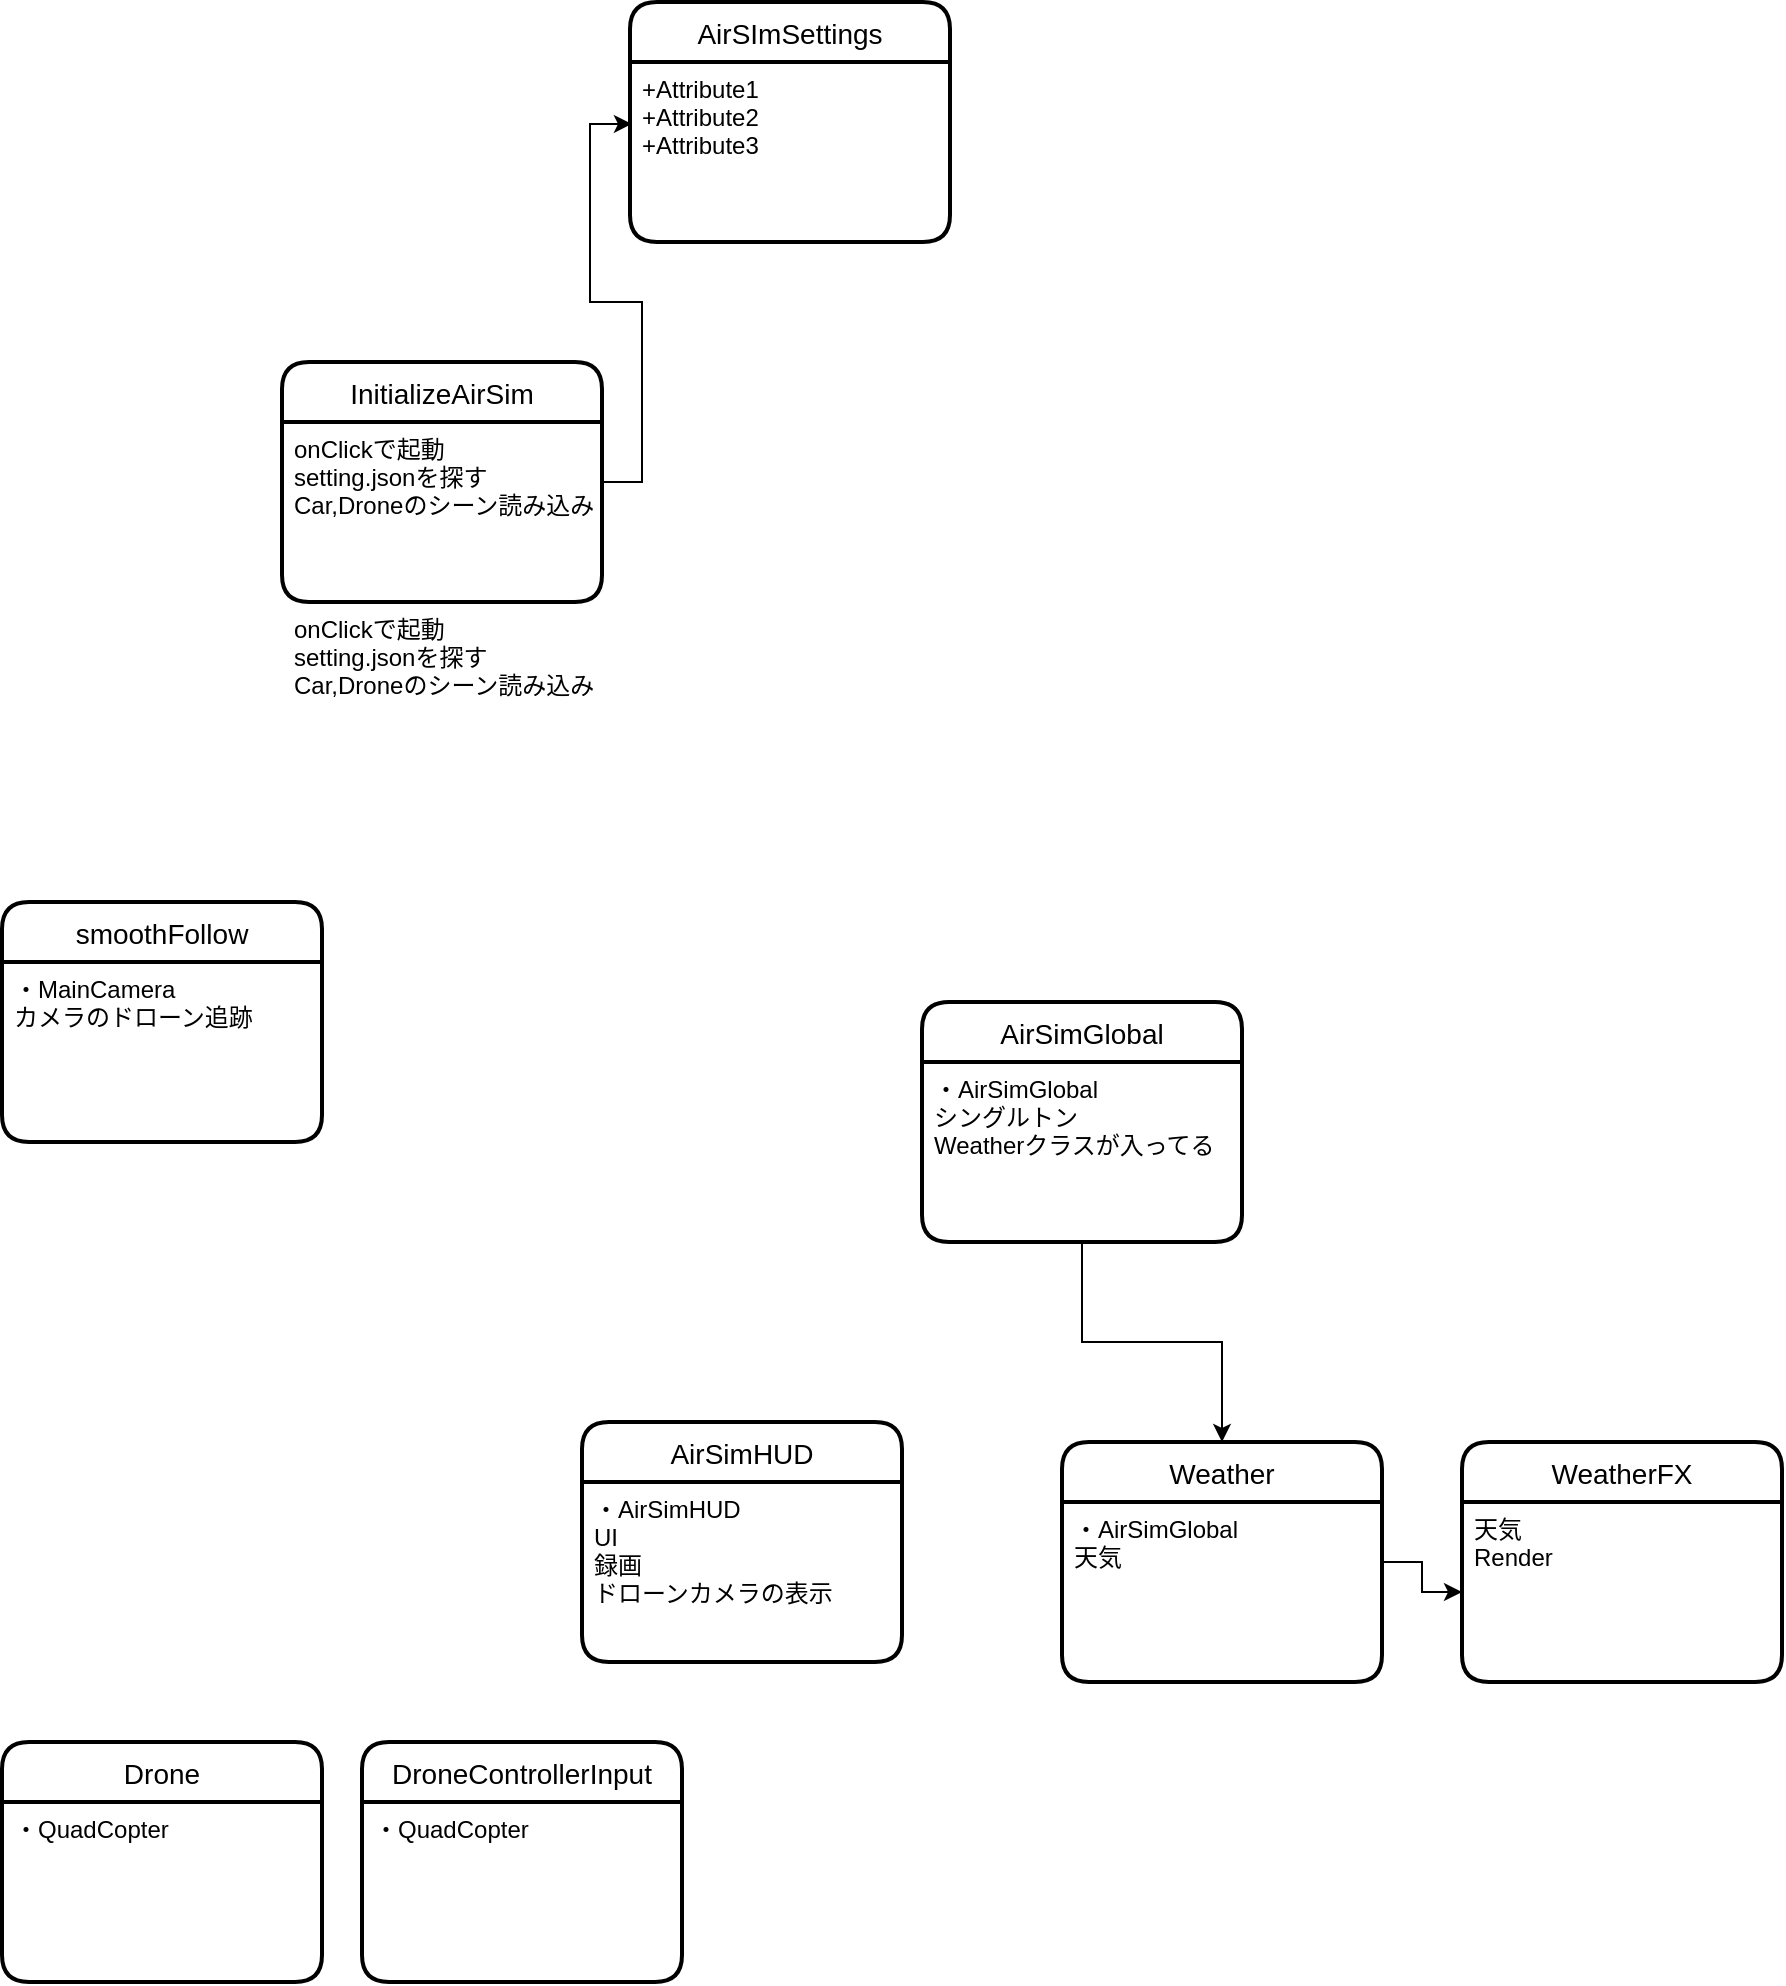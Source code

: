<mxfile version="15.2.7" type="github">
  <diagram id="2j-dnvrhPGZeGhH3VrNi" name="ページ1">
    <mxGraphModel dx="753" dy="648" grid="1" gridSize="10" guides="1" tooltips="1" connect="1" arrows="1" fold="1" page="1" pageScale="1" pageWidth="1200" pageHeight="1600" math="0" shadow="0">
      <root>
        <mxCell id="0" />
        <mxCell id="1" parent="0" />
        <mxCell id="V0Zn2ncvvBvBfi_nPmDr-26" style="edgeStyle=orthogonalEdgeStyle;rounded=0;orthogonalLoop=1;jettySize=auto;html=1;entryX=0.006;entryY=0.344;entryDx=0;entryDy=0;entryPerimeter=0;" parent="1" source="V0Zn2ncvvBvBfi_nPmDr-18" target="V0Zn2ncvvBvBfi_nPmDr-22" edge="1">
          <mxGeometry relative="1" as="geometry" />
        </mxCell>
        <mxCell id="V0Zn2ncvvBvBfi_nPmDr-18" value="InitializeAirSim" style="swimlane;childLayout=stackLayout;horizontal=1;startSize=30;horizontalStack=0;rounded=1;fontSize=14;fontStyle=0;strokeWidth=2;resizeParent=0;resizeLast=1;shadow=0;dashed=0;align=center;" parent="1" vertex="1">
          <mxGeometry x="240" y="230" width="160" height="120" as="geometry" />
        </mxCell>
        <mxCell id="V0Zn2ncvvBvBfi_nPmDr-19" value="onClickで起動&#xa;setting.jsonを探す&#xa;Car,Droneのシーン読み込み" style="align=left;strokeColor=none;fillColor=none;spacingLeft=4;fontSize=12;verticalAlign=top;resizable=0;rotatable=0;part=1;" parent="V0Zn2ncvvBvBfi_nPmDr-18" vertex="1">
          <mxGeometry y="30" width="160" height="90" as="geometry" />
        </mxCell>
        <mxCell id="V0Zn2ncvvBvBfi_nPmDr-23" value="onClickで起動&#xa;setting.jsonを探す&#xa;Car,Droneのシーン読み込み" style="align=left;strokeColor=none;fillColor=none;spacingLeft=4;fontSize=12;verticalAlign=top;resizable=0;rotatable=0;part=1;" parent="V0Zn2ncvvBvBfi_nPmDr-18" vertex="1">
          <mxGeometry y="120" width="160" as="geometry" />
        </mxCell>
        <mxCell id="V0Zn2ncvvBvBfi_nPmDr-21" value="AirSImSettings" style="swimlane;childLayout=stackLayout;horizontal=1;startSize=30;horizontalStack=0;rounded=1;fontSize=14;fontStyle=0;strokeWidth=2;resizeParent=0;resizeLast=1;shadow=0;dashed=0;align=center;" parent="1" vertex="1">
          <mxGeometry x="414" y="50" width="160" height="120" as="geometry" />
        </mxCell>
        <mxCell id="V0Zn2ncvvBvBfi_nPmDr-22" value="+Attribute1&#xa;+Attribute2&#xa;+Attribute3" style="align=left;strokeColor=none;fillColor=none;spacingLeft=4;fontSize=12;verticalAlign=top;resizable=0;rotatable=0;part=1;" parent="V0Zn2ncvvBvBfi_nPmDr-21" vertex="1">
          <mxGeometry y="30" width="160" height="90" as="geometry" />
        </mxCell>
        <mxCell id="ThfKir7YbbVasL51CzR_-1" value="smoothFollow" style="swimlane;childLayout=stackLayout;horizontal=1;startSize=30;horizontalStack=0;rounded=1;fontSize=14;fontStyle=0;strokeWidth=2;resizeParent=0;resizeLast=1;shadow=0;dashed=0;align=center;" parent="1" vertex="1">
          <mxGeometry x="100" y="500" width="160" height="120" as="geometry" />
        </mxCell>
        <mxCell id="ThfKir7YbbVasL51CzR_-2" value="・MainCamera&#xa;カメラのドローン追跡" style="align=left;strokeColor=none;fillColor=none;spacingLeft=4;fontSize=12;verticalAlign=top;resizable=0;rotatable=0;part=1;" parent="ThfKir7YbbVasL51CzR_-1" vertex="1">
          <mxGeometry y="30" width="160" height="90" as="geometry" />
        </mxCell>
        <mxCell id="2XuE7_Qku_h-1j3S_phQ-1" value="AirSimGlobal" style="swimlane;childLayout=stackLayout;horizontal=1;startSize=30;horizontalStack=0;rounded=1;fontSize=14;fontStyle=0;strokeWidth=2;resizeParent=0;resizeLast=1;shadow=0;dashed=0;align=center;" vertex="1" parent="1">
          <mxGeometry x="560" y="550" width="160" height="120" as="geometry" />
        </mxCell>
        <mxCell id="2XuE7_Qku_h-1j3S_phQ-2" value="・AirSimGlobal&#xa;シングルトン&#xa;Weatherクラスが入ってる" style="align=left;strokeColor=none;fillColor=none;spacingLeft=4;fontSize=12;verticalAlign=top;resizable=0;rotatable=0;part=1;" vertex="1" parent="2XuE7_Qku_h-1j3S_phQ-1">
          <mxGeometry y="30" width="160" height="90" as="geometry" />
        </mxCell>
        <mxCell id="2XuE7_Qku_h-1j3S_phQ-12" style="edgeStyle=orthogonalEdgeStyle;rounded=0;orthogonalLoop=1;jettySize=auto;html=1;" edge="1" parent="1" source="2XuE7_Qku_h-1j3S_phQ-7" target="2XuE7_Qku_h-1j3S_phQ-11">
          <mxGeometry relative="1" as="geometry" />
        </mxCell>
        <mxCell id="2XuE7_Qku_h-1j3S_phQ-7" value="Weather" style="swimlane;childLayout=stackLayout;horizontal=1;startSize=30;horizontalStack=0;rounded=1;fontSize=14;fontStyle=0;strokeWidth=2;resizeParent=0;resizeLast=1;shadow=0;dashed=0;align=center;" vertex="1" parent="1">
          <mxGeometry x="630" y="770" width="160" height="120" as="geometry" />
        </mxCell>
        <mxCell id="2XuE7_Qku_h-1j3S_phQ-8" value="・AirSimGlobal&#xa;天気" style="align=left;strokeColor=none;fillColor=none;spacingLeft=4;fontSize=12;verticalAlign=top;resizable=0;rotatable=0;part=1;" vertex="1" parent="2XuE7_Qku_h-1j3S_phQ-7">
          <mxGeometry y="30" width="160" height="90" as="geometry" />
        </mxCell>
        <mxCell id="2XuE7_Qku_h-1j3S_phQ-9" style="edgeStyle=orthogonalEdgeStyle;rounded=0;orthogonalLoop=1;jettySize=auto;html=1;" edge="1" parent="1" source="2XuE7_Qku_h-1j3S_phQ-2" target="2XuE7_Qku_h-1j3S_phQ-7">
          <mxGeometry relative="1" as="geometry" />
        </mxCell>
        <mxCell id="2XuE7_Qku_h-1j3S_phQ-10" value="WeatherFX" style="swimlane;childLayout=stackLayout;horizontal=1;startSize=30;horizontalStack=0;rounded=1;fontSize=14;fontStyle=0;strokeWidth=2;resizeParent=0;resizeLast=1;shadow=0;dashed=0;align=center;" vertex="1" parent="1">
          <mxGeometry x="830" y="770" width="160" height="120" as="geometry" />
        </mxCell>
        <mxCell id="2XuE7_Qku_h-1j3S_phQ-11" value="天気&#xa;Render" style="align=left;strokeColor=none;fillColor=none;spacingLeft=4;fontSize=12;verticalAlign=top;resizable=0;rotatable=0;part=1;" vertex="1" parent="2XuE7_Qku_h-1j3S_phQ-10">
          <mxGeometry y="30" width="160" height="90" as="geometry" />
        </mxCell>
        <mxCell id="2XuE7_Qku_h-1j3S_phQ-13" value="AirSimHUD" style="swimlane;childLayout=stackLayout;horizontal=1;startSize=30;horizontalStack=0;rounded=1;fontSize=14;fontStyle=0;strokeWidth=2;resizeParent=0;resizeLast=1;shadow=0;dashed=0;align=center;" vertex="1" parent="1">
          <mxGeometry x="390" y="760" width="160" height="120" as="geometry" />
        </mxCell>
        <mxCell id="2XuE7_Qku_h-1j3S_phQ-14" value="・AirSimHUD&#xa;UI&#xa;録画&#xa;ドローンカメラの表示" style="align=left;strokeColor=none;fillColor=none;spacingLeft=4;fontSize=12;verticalAlign=top;resizable=0;rotatable=0;part=1;" vertex="1" parent="2XuE7_Qku_h-1j3S_phQ-13">
          <mxGeometry y="30" width="160" height="90" as="geometry" />
        </mxCell>
        <mxCell id="2XuE7_Qku_h-1j3S_phQ-15" value="Drone" style="swimlane;childLayout=stackLayout;horizontal=1;startSize=30;horizontalStack=0;rounded=1;fontSize=14;fontStyle=0;strokeWidth=2;resizeParent=0;resizeLast=1;shadow=0;dashed=0;align=center;" vertex="1" parent="1">
          <mxGeometry x="100" y="920" width="160" height="120" as="geometry" />
        </mxCell>
        <mxCell id="2XuE7_Qku_h-1j3S_phQ-16" value="・QuadCopter" style="align=left;strokeColor=none;fillColor=none;spacingLeft=4;fontSize=12;verticalAlign=top;resizable=0;rotatable=0;part=1;" vertex="1" parent="2XuE7_Qku_h-1j3S_phQ-15">
          <mxGeometry y="30" width="160" height="90" as="geometry" />
        </mxCell>
        <mxCell id="2XuE7_Qku_h-1j3S_phQ-20" value="DroneControllerInput" style="swimlane;childLayout=stackLayout;horizontal=1;startSize=30;horizontalStack=0;rounded=1;fontSize=14;fontStyle=0;strokeWidth=2;resizeParent=0;resizeLast=1;shadow=0;dashed=0;align=center;" vertex="1" parent="1">
          <mxGeometry x="280" y="920" width="160" height="120" as="geometry" />
        </mxCell>
        <mxCell id="2XuE7_Qku_h-1j3S_phQ-21" value="・QuadCopter" style="align=left;strokeColor=none;fillColor=none;spacingLeft=4;fontSize=12;verticalAlign=top;resizable=0;rotatable=0;part=1;" vertex="1" parent="2XuE7_Qku_h-1j3S_phQ-20">
          <mxGeometry y="30" width="160" height="90" as="geometry" />
        </mxCell>
      </root>
    </mxGraphModel>
  </diagram>
</mxfile>
